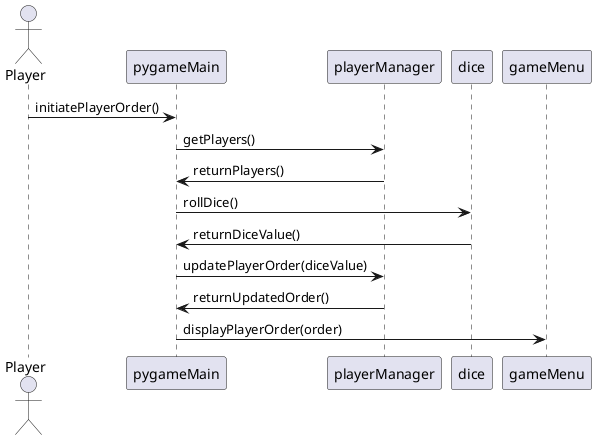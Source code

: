 ' Use Case 2: Determine Player Order

@startuml
actor Player
participant pygameMain
participant playerManager
participant dice
participant gameMenu

Player -> pygameMain: initiatePlayerOrder()
pygameMain -> playerManager: getPlayers()
playerManager -> pygameMain: returnPlayers()
pygameMain -> dice: rollDice()
dice -> pygameMain: returnDiceValue()
pygameMain -> playerManager: updatePlayerOrder(diceValue)
playerManager -> pygameMain: returnUpdatedOrder()
pygameMain -> gameMenu: displayPlayerOrder(order)
@enduml
